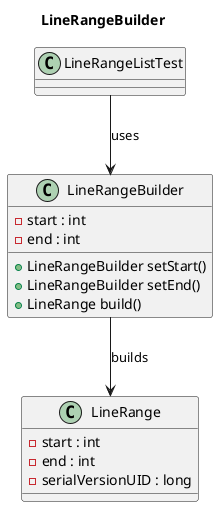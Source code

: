 @startuml

title LineRangeBuilder

class LineRangeBuilder{
 -start : int
 -end : int
 +LineRangeBuilder setStart()
 +LineRangeBuilder setEnd()
 +LineRange build()
}

class LineRangeListTest{}

class LineRange{
 -start : int
 -end : int
 -serialVersionUID : long
}


LineRangeListTest --> LineRangeBuilder : uses
LineRangeBuilder --> LineRange : builds

@enduml